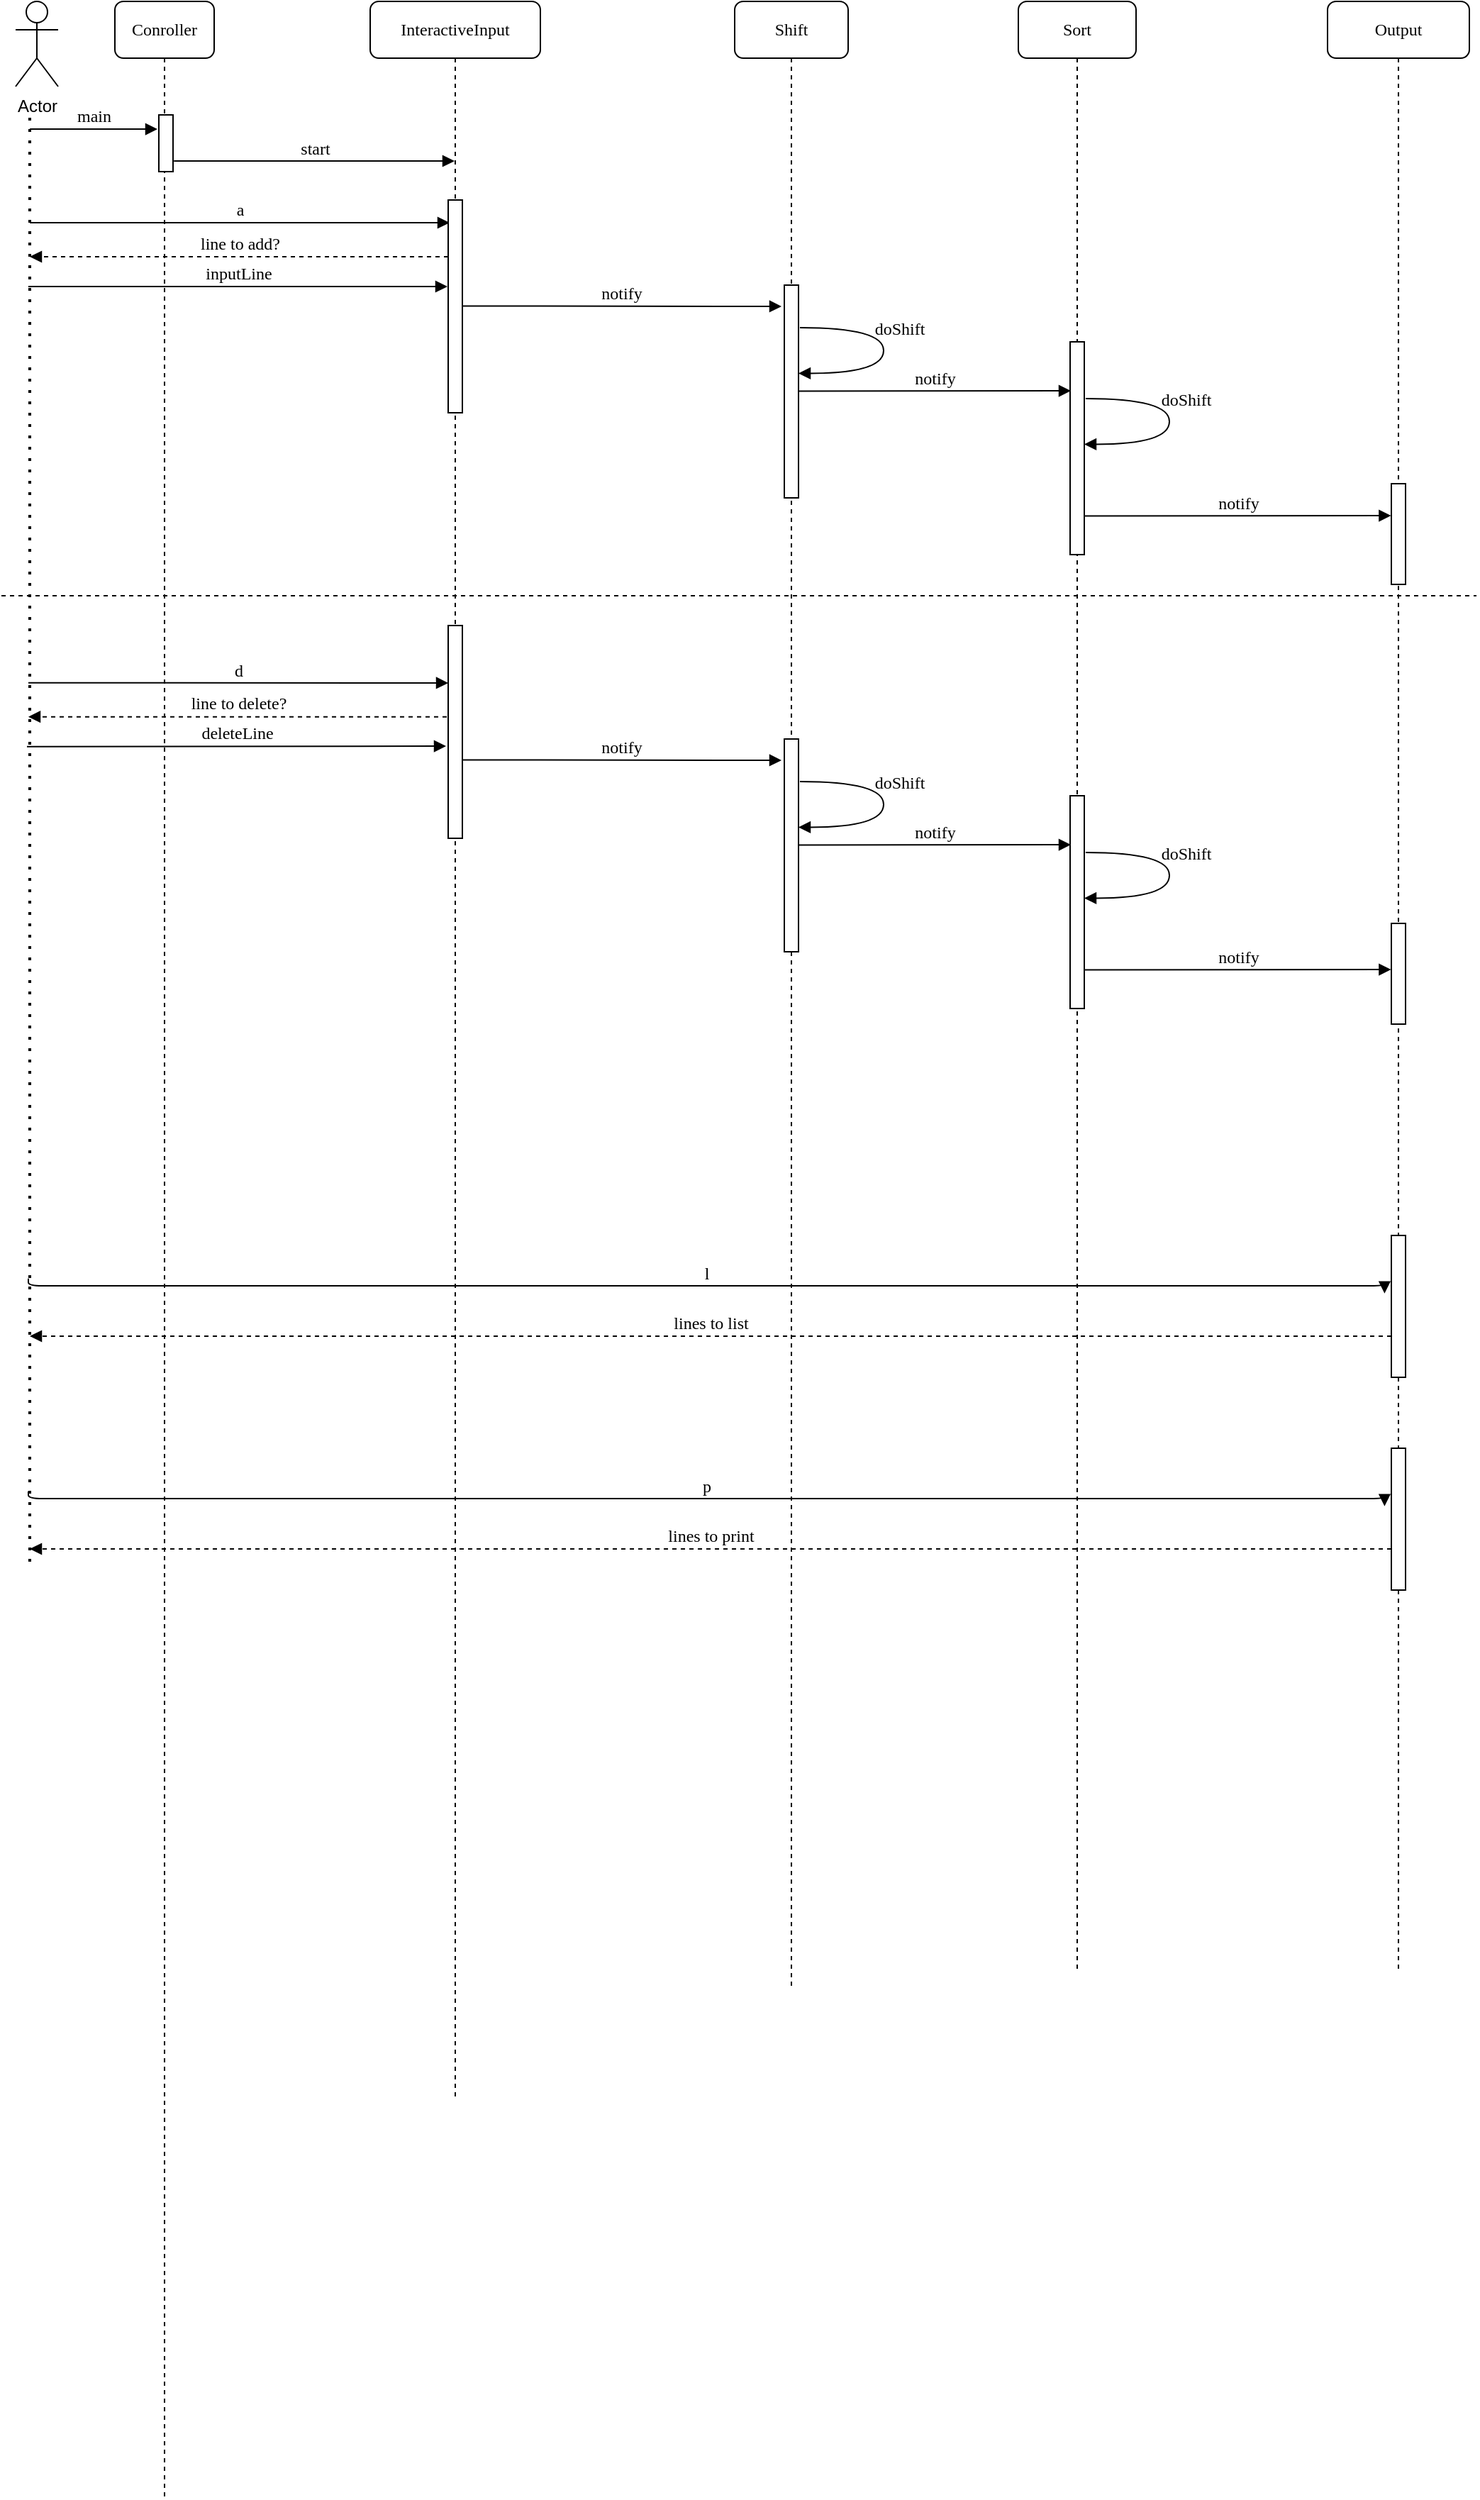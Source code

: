 <mxfile version="14.9.0" type="github">
  <diagram name="Page-1" id="13e1069c-82ec-6db2-03f1-153e76fe0fe0">
    <mxGraphModel dx="1269" dy="748" grid="1" gridSize="10" guides="1" tooltips="1" connect="1" arrows="1" fold="1" page="1" pageScale="1" pageWidth="1100" pageHeight="850" background="none" math="0" shadow="0">
      <root>
        <mxCell id="0" />
        <mxCell id="1" parent="0" />
        <mxCell id="7baba1c4bc27f4b0-3" value="InteractiveInput" style="shape=umlLifeline;perimeter=lifelinePerimeter;whiteSpace=wrap;html=1;container=1;collapsible=0;recursiveResize=0;outlineConnect=0;rounded=1;shadow=0;comic=0;labelBackgroundColor=none;strokeWidth=1;fontFamily=Verdana;fontSize=12;align=center;" parent="1" vertex="1">
          <mxGeometry x="260" y="80" width="120" height="1480" as="geometry" />
        </mxCell>
        <mxCell id="7baba1c4bc27f4b0-4" value="Shift" style="shape=umlLifeline;perimeter=lifelinePerimeter;whiteSpace=wrap;html=1;container=1;collapsible=0;recursiveResize=0;outlineConnect=0;rounded=1;shadow=0;comic=0;labelBackgroundColor=none;strokeWidth=1;fontFamily=Verdana;fontSize=12;align=center;" parent="1" vertex="1">
          <mxGeometry x="517" y="80" width="80" height="1400" as="geometry" />
        </mxCell>
        <mxCell id="7baba1c4bc27f4b0-6" value="Sort" style="shape=umlLifeline;perimeter=lifelinePerimeter;whiteSpace=wrap;html=1;container=1;collapsible=0;recursiveResize=0;outlineConnect=0;rounded=1;shadow=0;comic=0;labelBackgroundColor=none;strokeWidth=1;fontFamily=Verdana;fontSize=12;align=center;" parent="1" vertex="1">
          <mxGeometry x="717" y="80" width="83" height="1390" as="geometry" />
        </mxCell>
        <mxCell id="7baba1c4bc27f4b0-7" value="Output" style="shape=umlLifeline;perimeter=lifelinePerimeter;whiteSpace=wrap;html=1;container=1;collapsible=0;recursiveResize=0;outlineConnect=0;rounded=1;shadow=0;comic=0;labelBackgroundColor=none;strokeWidth=1;fontFamily=Verdana;fontSize=12;align=center;" parent="1" vertex="1">
          <mxGeometry x="935" y="80" width="100" height="1390" as="geometry" />
        </mxCell>
        <mxCell id="7baba1c4bc27f4b0-8" value="Conroller" style="shape=umlLifeline;perimeter=lifelinePerimeter;whiteSpace=wrap;html=1;container=1;collapsible=0;recursiveResize=0;outlineConnect=0;rounded=1;shadow=0;comic=0;labelBackgroundColor=none;strokeWidth=1;fontFamily=Verdana;fontSize=12;align=center;" parent="1" vertex="1">
          <mxGeometry x="80" y="80" width="70" height="1760" as="geometry" />
        </mxCell>
        <mxCell id="7baba1c4bc27f4b0-9" value="" style="html=1;points=[];perimeter=orthogonalPerimeter;rounded=0;shadow=0;comic=0;labelBackgroundColor=none;strokeWidth=1;fontFamily=Verdana;fontSize=12;align=center;" parent="7baba1c4bc27f4b0-8" vertex="1">
          <mxGeometry x="31" y="80" width="10" height="40" as="geometry" />
        </mxCell>
        <mxCell id="v2sNKhrYKezQcKQ5aqy3-1" value="Actor" style="shape=umlActor;verticalLabelPosition=bottom;verticalAlign=top;html=1;outlineConnect=0;" parent="1" vertex="1">
          <mxGeometry x="10" y="80" width="30" height="60" as="geometry" />
        </mxCell>
        <mxCell id="v2sNKhrYKezQcKQ5aqy3-5" value="" style="endArrow=none;dashed=1;html=1;dashPattern=1 3;strokeWidth=2;" parent="1" edge="1">
          <mxGeometry width="50" height="50" relative="1" as="geometry">
            <mxPoint x="20" y="1180" as="sourcePoint" />
            <mxPoint x="20" y="160" as="targetPoint" />
          </mxGeometry>
        </mxCell>
        <mxCell id="hwUWDgS9RtKuWDAsTBJB-3" value="start" style="html=1;verticalAlign=bottom;endArrow=block;labelBackgroundColor=none;fontFamily=Verdana;fontSize=12;edgeStyle=elbowEdgeStyle;elbow=vertical;exitX=1.06;exitY=0.064;exitDx=0;exitDy=0;exitPerimeter=0;" parent="1" edge="1">
          <mxGeometry relative="1" as="geometry">
            <mxPoint x="121.6" y="192.56" as="sourcePoint" />
            <mxPoint x="319.5" y="192.526" as="targetPoint" />
          </mxGeometry>
        </mxCell>
        <mxCell id="GuuvEOTeNEV0MSkpKMg_-1" value="a" style="html=1;verticalAlign=bottom;endArrow=block;labelBackgroundColor=none;fontFamily=Verdana;fontSize=12;edgeStyle=elbowEdgeStyle;elbow=vertical;entryX=0.1;entryY=0.107;entryDx=0;entryDy=0;entryPerimeter=0;" edge="1" parent="1" target="GuuvEOTeNEV0MSkpKMg_-3">
          <mxGeometry relative="1" as="geometry">
            <mxPoint x="20" y="236" as="sourcePoint" />
            <mxPoint x="290" y="236" as="targetPoint" />
          </mxGeometry>
        </mxCell>
        <mxCell id="GuuvEOTeNEV0MSkpKMg_-3" value="" style="html=1;points=[];perimeter=orthogonalPerimeter;rounded=0;shadow=0;comic=0;labelBackgroundColor=none;strokeWidth=1;fontFamily=Verdana;fontSize=12;align=center;" vertex="1" parent="1">
          <mxGeometry x="315" y="220" width="10" height="150" as="geometry" />
        </mxCell>
        <mxCell id="GuuvEOTeNEV0MSkpKMg_-4" value="notify" style="html=1;verticalAlign=bottom;endArrow=block;labelBackgroundColor=none;fontFamily=Verdana;fontSize=12;edgeStyle=elbowEdgeStyle;elbow=vertical;" edge="1" parent="1">
          <mxGeometry relative="1" as="geometry">
            <mxPoint x="325" y="294.75" as="sourcePoint" />
            <mxPoint x="550" y="295" as="targetPoint" />
          </mxGeometry>
        </mxCell>
        <mxCell id="GuuvEOTeNEV0MSkpKMg_-5" value="" style="html=1;points=[];perimeter=orthogonalPerimeter;rounded=0;shadow=0;comic=0;labelBackgroundColor=none;strokeWidth=1;fontFamily=Verdana;fontSize=12;align=center;" vertex="1" parent="1">
          <mxGeometry x="552" y="280" width="10" height="150" as="geometry" />
        </mxCell>
        <mxCell id="GuuvEOTeNEV0MSkpKMg_-6" value="line to add?" style="html=1;verticalAlign=bottom;endArrow=block;labelBackgroundColor=none;fontFamily=Verdana;fontSize=12;edgeStyle=elbowEdgeStyle;elbow=vertical;exitX=0;exitY=0.267;exitDx=0;exitDy=0;exitPerimeter=0;dashed=1;" edge="1" parent="1" source="GuuvEOTeNEV0MSkpKMg_-3">
          <mxGeometry relative="1" as="geometry">
            <mxPoint x="310" y="260" as="sourcePoint" />
            <mxPoint x="20" y="260" as="targetPoint" />
            <Array as="points">
              <mxPoint x="150" y="260" />
            </Array>
          </mxGeometry>
        </mxCell>
        <mxCell id="GuuvEOTeNEV0MSkpKMg_-7" value="inputLine" style="html=1;verticalAlign=bottom;endArrow=block;labelBackgroundColor=none;fontFamily=Verdana;fontSize=12;edgeStyle=elbowEdgeStyle;elbow=vertical;entryX=-0.05;entryY=0.397;entryDx=0;entryDy=0;entryPerimeter=0;" edge="1" parent="1">
          <mxGeometry relative="1" as="geometry">
            <mxPoint x="19" y="281" as="sourcePoint" />
            <mxPoint x="314.5" y="280.55" as="targetPoint" />
          </mxGeometry>
        </mxCell>
        <mxCell id="GuuvEOTeNEV0MSkpKMg_-8" value="notify" style="html=1;verticalAlign=bottom;endArrow=block;labelBackgroundColor=none;fontFamily=Verdana;fontSize=12;edgeStyle=elbowEdgeStyle;elbow=vertical;entryX=0.05;entryY=0.227;entryDx=0;entryDy=0;entryPerimeter=0;" edge="1" parent="1" target="GuuvEOTeNEV0MSkpKMg_-9">
          <mxGeometry relative="1" as="geometry">
            <mxPoint x="562" y="354.75" as="sourcePoint" />
            <mxPoint x="787" y="355" as="targetPoint" />
          </mxGeometry>
        </mxCell>
        <mxCell id="GuuvEOTeNEV0MSkpKMg_-9" value="" style="html=1;points=[];perimeter=orthogonalPerimeter;rounded=0;shadow=0;comic=0;labelBackgroundColor=none;strokeWidth=1;fontFamily=Verdana;fontSize=12;align=center;" vertex="1" parent="1">
          <mxGeometry x="753.5" y="320" width="10" height="150" as="geometry" />
        </mxCell>
        <mxCell id="GuuvEOTeNEV0MSkpKMg_-13" value="doShift" style="html=1;verticalAlign=bottom;endArrow=block;labelBackgroundColor=none;fontFamily=Verdana;fontSize=12;elbow=vertical;edgeStyle=orthogonalEdgeStyle;curved=1;exitX=1.1;exitY=0.2;exitDx=0;exitDy=0;exitPerimeter=0;" edge="1" parent="1" source="GuuvEOTeNEV0MSkpKMg_-5">
          <mxGeometry x="-0.093" y="11" relative="1" as="geometry">
            <mxPoint x="568" y="310" as="sourcePoint" />
            <mxPoint x="561.997" y="342.2" as="targetPoint" />
            <Array as="points">
              <mxPoint x="622" y="310" />
              <mxPoint x="622" y="342" />
            </Array>
            <mxPoint as="offset" />
          </mxGeometry>
        </mxCell>
        <mxCell id="GuuvEOTeNEV0MSkpKMg_-15" value="" style="html=1;points=[];perimeter=orthogonalPerimeter;rounded=0;shadow=0;comic=0;labelBackgroundColor=none;strokeWidth=1;fontFamily=Verdana;fontSize=12;align=center;" vertex="1" parent="1">
          <mxGeometry x="980" y="420" width="10" height="71" as="geometry" />
        </mxCell>
        <mxCell id="GuuvEOTeNEV0MSkpKMg_-16" value="notify" style="html=1;verticalAlign=bottom;endArrow=block;labelBackgroundColor=none;fontFamily=Verdana;fontSize=12;edgeStyle=elbowEdgeStyle;elbow=vertical;entryX=-0.029;entryY=0.204;entryDx=0;entryDy=0;entryPerimeter=0;" edge="1" parent="1">
          <mxGeometry relative="1" as="geometry">
            <mxPoint x="763.5" y="442.7" as="sourcePoint" />
            <mxPoint x="979.71" y="442.6" as="targetPoint" />
          </mxGeometry>
        </mxCell>
        <mxCell id="GuuvEOTeNEV0MSkpKMg_-17" value="main" style="html=1;verticalAlign=bottom;endArrow=block;labelBackgroundColor=none;fontFamily=Verdana;fontSize=12;edgeStyle=elbowEdgeStyle;elbow=horizontal;exitX=1.06;exitY=0.064;exitDx=0;exitDy=0;exitPerimeter=0;" edge="1" parent="1">
          <mxGeometry relative="1" as="geometry">
            <mxPoint x="20.0" y="170.03" as="sourcePoint" />
            <mxPoint x="110" y="170" as="targetPoint" />
          </mxGeometry>
        </mxCell>
        <mxCell id="GuuvEOTeNEV0MSkpKMg_-18" value="doShift" style="html=1;verticalAlign=bottom;endArrow=block;labelBackgroundColor=none;fontFamily=Verdana;fontSize=12;elbow=vertical;edgeStyle=orthogonalEdgeStyle;curved=1;exitX=1.1;exitY=0.2;exitDx=0;exitDy=0;exitPerimeter=0;" edge="1" parent="1">
          <mxGeometry x="-0.093" y="11" relative="1" as="geometry">
            <mxPoint x="764.5" y="360" as="sourcePoint" />
            <mxPoint x="763.497" y="392.2" as="targetPoint" />
            <Array as="points">
              <mxPoint x="823.5" y="360" />
              <mxPoint x="823.5" y="392" />
            </Array>
            <mxPoint as="offset" />
          </mxGeometry>
        </mxCell>
        <mxCell id="GuuvEOTeNEV0MSkpKMg_-19" value="d" style="html=1;verticalAlign=bottom;endArrow=block;labelBackgroundColor=none;fontFamily=Verdana;fontSize=12;edgeStyle=elbowEdgeStyle;elbow=vertical;entryX=0.1;entryY=0.107;entryDx=0;entryDy=0;entryPerimeter=0;" edge="1" parent="1">
          <mxGeometry relative="1" as="geometry">
            <mxPoint x="19" y="560.32" as="sourcePoint" />
            <mxPoint x="315" y="560.37" as="targetPoint" />
          </mxGeometry>
        </mxCell>
        <mxCell id="GuuvEOTeNEV0MSkpKMg_-20" value="line to delete?" style="html=1;verticalAlign=bottom;endArrow=block;labelBackgroundColor=none;fontFamily=Verdana;fontSize=12;edgeStyle=elbowEdgeStyle;elbow=vertical;exitX=0;exitY=0.267;exitDx=0;exitDy=0;exitPerimeter=0;dashed=1;" edge="1" parent="1">
          <mxGeometry relative="1" as="geometry">
            <mxPoint x="314" y="584.37" as="sourcePoint" />
            <mxPoint x="19" y="584.32" as="targetPoint" />
            <Array as="points">
              <mxPoint x="149" y="584.32" />
            </Array>
          </mxGeometry>
        </mxCell>
        <mxCell id="GuuvEOTeNEV0MSkpKMg_-21" value="deleteLine" style="html=1;verticalAlign=bottom;endArrow=block;labelBackgroundColor=none;fontFamily=Verdana;fontSize=12;edgeStyle=elbowEdgeStyle;elbow=vertical;entryX=-0.05;entryY=0.397;entryDx=0;entryDy=0;entryPerimeter=0;" edge="1" parent="1">
          <mxGeometry relative="1" as="geometry">
            <mxPoint x="18" y="605.32" as="sourcePoint" />
            <mxPoint x="313.5" y="604.87" as="targetPoint" />
          </mxGeometry>
        </mxCell>
        <mxCell id="GuuvEOTeNEV0MSkpKMg_-22" value="" style="html=1;points=[];perimeter=orthogonalPerimeter;rounded=0;shadow=0;comic=0;labelBackgroundColor=none;strokeWidth=1;fontFamily=Verdana;fontSize=12;align=center;" vertex="1" parent="1">
          <mxGeometry x="315" y="520" width="10" height="150" as="geometry" />
        </mxCell>
        <mxCell id="GuuvEOTeNEV0MSkpKMg_-24" value="" style="endArrow=none;html=1;dashed=1;" edge="1" parent="1">
          <mxGeometry width="50" height="50" relative="1" as="geometry">
            <mxPoint y="499" as="sourcePoint" />
            <mxPoint x="1040" y="499" as="targetPoint" />
          </mxGeometry>
        </mxCell>
        <mxCell id="GuuvEOTeNEV0MSkpKMg_-25" value="notify" style="html=1;verticalAlign=bottom;endArrow=block;labelBackgroundColor=none;fontFamily=Verdana;fontSize=12;edgeStyle=elbowEdgeStyle;elbow=vertical;" edge="1" parent="1">
          <mxGeometry relative="1" as="geometry">
            <mxPoint x="325" y="614.75" as="sourcePoint" />
            <mxPoint x="550" y="615" as="targetPoint" />
          </mxGeometry>
        </mxCell>
        <mxCell id="GuuvEOTeNEV0MSkpKMg_-26" value="" style="html=1;points=[];perimeter=orthogonalPerimeter;rounded=0;shadow=0;comic=0;labelBackgroundColor=none;strokeWidth=1;fontFamily=Verdana;fontSize=12;align=center;" vertex="1" parent="1">
          <mxGeometry x="552" y="600" width="10" height="150" as="geometry" />
        </mxCell>
        <mxCell id="GuuvEOTeNEV0MSkpKMg_-27" value="notify" style="html=1;verticalAlign=bottom;endArrow=block;labelBackgroundColor=none;fontFamily=Verdana;fontSize=12;edgeStyle=elbowEdgeStyle;elbow=vertical;entryX=0.05;entryY=0.227;entryDx=0;entryDy=0;entryPerimeter=0;" edge="1" parent="1" target="GuuvEOTeNEV0MSkpKMg_-28">
          <mxGeometry relative="1" as="geometry">
            <mxPoint x="562" y="674.75" as="sourcePoint" />
            <mxPoint x="787" y="675" as="targetPoint" />
          </mxGeometry>
        </mxCell>
        <mxCell id="GuuvEOTeNEV0MSkpKMg_-28" value="" style="html=1;points=[];perimeter=orthogonalPerimeter;rounded=0;shadow=0;comic=0;labelBackgroundColor=none;strokeWidth=1;fontFamily=Verdana;fontSize=12;align=center;" vertex="1" parent="1">
          <mxGeometry x="753.5" y="640" width="10" height="150" as="geometry" />
        </mxCell>
        <mxCell id="GuuvEOTeNEV0MSkpKMg_-29" value="doShift" style="html=1;verticalAlign=bottom;endArrow=block;labelBackgroundColor=none;fontFamily=Verdana;fontSize=12;elbow=vertical;edgeStyle=orthogonalEdgeStyle;curved=1;exitX=1.1;exitY=0.2;exitDx=0;exitDy=0;exitPerimeter=0;" edge="1" parent="1" source="GuuvEOTeNEV0MSkpKMg_-26">
          <mxGeometry x="-0.093" y="11" relative="1" as="geometry">
            <mxPoint x="568" y="630" as="sourcePoint" />
            <mxPoint x="561.997" y="662.2" as="targetPoint" />
            <Array as="points">
              <mxPoint x="622" y="630" />
              <mxPoint x="622" y="662" />
            </Array>
            <mxPoint as="offset" />
          </mxGeometry>
        </mxCell>
        <mxCell id="GuuvEOTeNEV0MSkpKMg_-30" value="notify" style="html=1;verticalAlign=bottom;endArrow=block;labelBackgroundColor=none;fontFamily=Verdana;fontSize=12;edgeStyle=elbowEdgeStyle;elbow=vertical;entryX=-0.029;entryY=0.204;entryDx=0;entryDy=0;entryPerimeter=0;" edge="1" parent="1">
          <mxGeometry relative="1" as="geometry">
            <mxPoint x="763.5" y="762.7" as="sourcePoint" />
            <mxPoint x="979.71" y="762.6" as="targetPoint" />
          </mxGeometry>
        </mxCell>
        <mxCell id="GuuvEOTeNEV0MSkpKMg_-31" value="doShift" style="html=1;verticalAlign=bottom;endArrow=block;labelBackgroundColor=none;fontFamily=Verdana;fontSize=12;elbow=vertical;edgeStyle=orthogonalEdgeStyle;curved=1;exitX=1.1;exitY=0.2;exitDx=0;exitDy=0;exitPerimeter=0;" edge="1" parent="1">
          <mxGeometry x="-0.093" y="11" relative="1" as="geometry">
            <mxPoint x="764.5" y="680" as="sourcePoint" />
            <mxPoint x="763.497" y="712.2" as="targetPoint" />
            <Array as="points">
              <mxPoint x="823.5" y="680" />
              <mxPoint x="823.5" y="712" />
            </Array>
            <mxPoint as="offset" />
          </mxGeometry>
        </mxCell>
        <mxCell id="GuuvEOTeNEV0MSkpKMg_-32" value="" style="html=1;points=[];perimeter=orthogonalPerimeter;rounded=0;shadow=0;comic=0;labelBackgroundColor=none;strokeWidth=1;fontFamily=Verdana;fontSize=12;align=center;" vertex="1" parent="1">
          <mxGeometry x="980" y="730" width="10" height="71" as="geometry" />
        </mxCell>
        <mxCell id="GuuvEOTeNEV0MSkpKMg_-34" value="" style="html=1;points=[];perimeter=orthogonalPerimeter;rounded=0;shadow=0;comic=0;labelBackgroundColor=none;strokeWidth=1;fontFamily=Verdana;fontSize=12;align=center;" vertex="1" parent="1">
          <mxGeometry x="980" y="950" width="10" height="100" as="geometry" />
        </mxCell>
        <mxCell id="GuuvEOTeNEV0MSkpKMg_-35" value="lines to list" style="html=1;verticalAlign=bottom;endArrow=block;labelBackgroundColor=none;fontFamily=Verdana;fontSize=12;edgeStyle=elbowEdgeStyle;elbow=vertical;exitX=0;exitY=0.267;exitDx=0;exitDy=0;exitPerimeter=0;dashed=1;" edge="1" parent="1">
          <mxGeometry relative="1" as="geometry">
            <mxPoint x="980" y="1021.05" as="sourcePoint" />
            <mxPoint x="20" y="1021" as="targetPoint" />
            <Array as="points">
              <mxPoint x="1125" y="1021" />
            </Array>
          </mxGeometry>
        </mxCell>
        <mxCell id="GuuvEOTeNEV0MSkpKMg_-36" value="l" style="html=1;verticalAlign=bottom;endArrow=block;labelBackgroundColor=none;fontFamily=Verdana;fontSize=12;edgeStyle=elbowEdgeStyle;elbow=vertical;entryX=-0.479;entryY=0.409;entryDx=0;entryDy=0;entryPerimeter=0;" edge="1" parent="1" target="GuuvEOTeNEV0MSkpKMg_-34">
          <mxGeometry relative="1" as="geometry">
            <mxPoint x="19" y="980.43" as="sourcePoint" />
            <mxPoint x="315" y="980.48" as="targetPoint" />
          </mxGeometry>
        </mxCell>
        <mxCell id="GuuvEOTeNEV0MSkpKMg_-37" value="" style="html=1;points=[];perimeter=orthogonalPerimeter;rounded=0;shadow=0;comic=0;labelBackgroundColor=none;strokeWidth=1;fontFamily=Verdana;fontSize=12;align=center;" vertex="1" parent="1">
          <mxGeometry x="980" y="1100" width="10" height="100" as="geometry" />
        </mxCell>
        <mxCell id="GuuvEOTeNEV0MSkpKMg_-38" value="lines to print" style="html=1;verticalAlign=bottom;endArrow=block;labelBackgroundColor=none;fontFamily=Verdana;fontSize=12;edgeStyle=elbowEdgeStyle;elbow=vertical;exitX=0;exitY=0.267;exitDx=0;exitDy=0;exitPerimeter=0;dashed=1;" edge="1" parent="1">
          <mxGeometry relative="1" as="geometry">
            <mxPoint x="980" y="1171.05" as="sourcePoint" />
            <mxPoint x="20" y="1171" as="targetPoint" />
            <Array as="points">
              <mxPoint x="1125" y="1171" />
            </Array>
          </mxGeometry>
        </mxCell>
        <mxCell id="GuuvEOTeNEV0MSkpKMg_-39" value="p" style="html=1;verticalAlign=bottom;endArrow=block;labelBackgroundColor=none;fontFamily=Verdana;fontSize=12;edgeStyle=elbowEdgeStyle;elbow=vertical;entryX=-0.479;entryY=0.409;entryDx=0;entryDy=0;entryPerimeter=0;" edge="1" parent="1" target="GuuvEOTeNEV0MSkpKMg_-37">
          <mxGeometry relative="1" as="geometry">
            <mxPoint x="19" y="1130.43" as="sourcePoint" />
            <mxPoint x="315" y="1130.48" as="targetPoint" />
          </mxGeometry>
        </mxCell>
      </root>
    </mxGraphModel>
  </diagram>
</mxfile>
